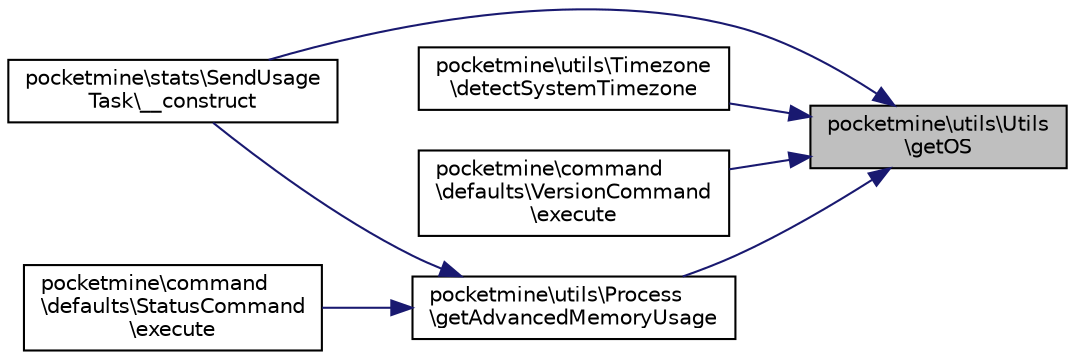 digraph "pocketmine\utils\Utils\getOS"
{
 // INTERACTIVE_SVG=YES
 // LATEX_PDF_SIZE
  edge [fontname="Helvetica",fontsize="10",labelfontname="Helvetica",labelfontsize="10"];
  node [fontname="Helvetica",fontsize="10",shape=record];
  rankdir="RL";
  Node1 [label="pocketmine\\utils\\Utils\l\\getOS",height=0.2,width=0.4,color="black", fillcolor="grey75", style="filled", fontcolor="black",tooltip=" "];
  Node1 -> Node2 [dir="back",color="midnightblue",fontsize="10",style="solid",fontname="Helvetica"];
  Node2 [label="pocketmine\\stats\\SendUsage\lTask\\__construct",height=0.2,width=0.4,color="black", fillcolor="white", style="filled",URL="$df/d2c/classpocketmine_1_1stats_1_1_send_usage_task.html#ad947e698302d120097b81c11169dfdb3",tooltip=" "];
  Node1 -> Node3 [dir="back",color="midnightblue",fontsize="10",style="solid",fontname="Helvetica"];
  Node3 [label="pocketmine\\utils\\Timezone\l\\detectSystemTimezone",height=0.2,width=0.4,color="black", fillcolor="white", style="filled",URL="$dc/dc1/classpocketmine_1_1utils_1_1_timezone.html#ab6ddc8c16e54561a907e085f98fa7935",tooltip=" "];
  Node1 -> Node4 [dir="back",color="midnightblue",fontsize="10",style="solid",fontname="Helvetica"];
  Node4 [label="pocketmine\\command\l\\defaults\\VersionCommand\l\\execute",height=0.2,width=0.4,color="black", fillcolor="white", style="filled",URL="$d1/d1c/classpocketmine_1_1command_1_1defaults_1_1_version_command.html#aa8bd74818631a2558cae3646a00ea7ba",tooltip=" "];
  Node1 -> Node5 [dir="back",color="midnightblue",fontsize="10",style="solid",fontname="Helvetica"];
  Node5 [label="pocketmine\\utils\\Process\l\\getAdvancedMemoryUsage",height=0.2,width=0.4,color="black", fillcolor="white", style="filled",URL="$d8/d9e/classpocketmine_1_1utils_1_1_process.html#abffaf0756ea0f94b647cc657d4a65d0f",tooltip=" "];
  Node5 -> Node2 [dir="back",color="midnightblue",fontsize="10",style="solid",fontname="Helvetica"];
  Node5 -> Node6 [dir="back",color="midnightblue",fontsize="10",style="solid",fontname="Helvetica"];
  Node6 [label="pocketmine\\command\l\\defaults\\StatusCommand\l\\execute",height=0.2,width=0.4,color="black", fillcolor="white", style="filled",URL="$db/dce/classpocketmine_1_1command_1_1defaults_1_1_status_command.html#a6035ef8e759111b4574c4b0d2e1f8df0",tooltip=" "];
}

